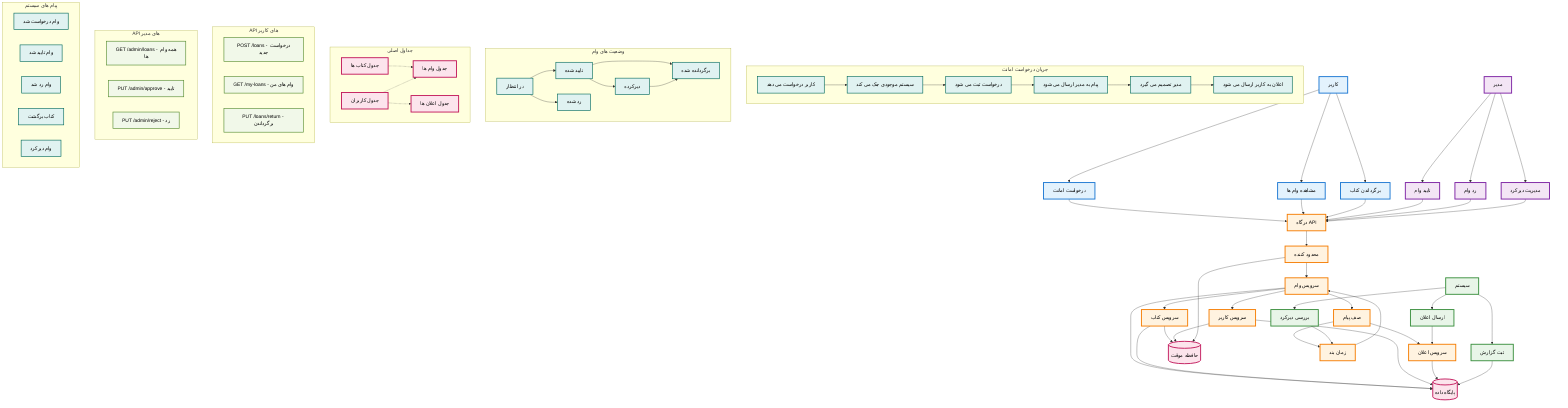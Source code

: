graph TB
    %% بازیگران
    User[کاربر]
    Admin[مدیر]
    System[سیستم]

    %% عملیات کاربر
    RequestLoan[درخواست امانت]
    ViewLoans[مشاهده وام ها]
    ReturnBook[برگرداندن کتاب]

    %% عملیات مدیر
    ApproveLoan[تایید وام]
    RejectLoan[رد وام]
    ManageOverdue[مدیریت دیرکرد]

    %% عملیات سیستم
    CheckOverdue[بررسی دیرکرد]
    SendNotif[ارسال اعلان]
    LogActivity[ثبت گزارش]

    %% سرویس ها
    LoanService[سرویس وام]
    BookService[سرویس کتاب]
    UserService[سرویس کاربر]
    NotificationService[سرویس اعلان]

    %% زیرساخت
    API[درگاه API]
    MessageQueue[صف پیام]
    RateLimit[محدود کننده]
    Database[(پایگاه داده)]
    Cache[(حافظه موقت)]
    Scheduler[زمان بند]

    %% ارتباط بازیگران با عملیات
    User --> RequestLoan
    User --> ViewLoans
    User --> ReturnBook

    Admin --> ApproveLoan
    Admin --> RejectLoan
    Admin --> ManageOverdue

    System --> CheckOverdue
    System --> SendNotif
    System --> LogActivity

    %% ارتباط عملیات با API
    RequestLoan --> API
    ViewLoans --> API
    ReturnBook --> API
    ApproveLoan --> API
    RejectLoan --> API
    ManageOverdue --> API

    %% API به سرویس ها
    API --> RateLimit
    RateLimit --> LoanService
    
    %% ارتباط سرویس ها
    LoanService --> BookService
    LoanService --> UserService
    LoanService --> MessageQueue

    %% سرویس ها به پایگاه داده
    LoanService --> Database
    BookService --> Database
    UserService --> Database
    NotificationService --> Database

    %% کش
    BookService --> Cache
    UserService --> Cache
    RateLimit --> Cache

    %% صف پیام
    MessageQueue --> NotificationService
    MessageQueue --> Scheduler

    %% عملیات سیستم
    CheckOverdue --> Scheduler
    SendNotif --> NotificationService
    LogActivity --> Database

    %% زمان بند
    Scheduler --> LoanService

    %% جریان درخواست امانت
    subgraph "جریان درخواست امانت"
        Step1[کاربر درخواست می دهد]
        Step2[سیستم موجودی چک می کند]
        Step3[درخواست ثبت می شود]
        Step4[پیام به مدیر ارسال می شود]
        Step5[مدیر تصمیم می گیرد]
        Step6[اعلان به کاربر ارسال می شود]
        
        Step1 --> Step2
        Step2 --> Step3
        Step3 --> Step4
        Step4 --> Step5
        Step5 --> Step6
    end

    %% وضعیت های وام
    subgraph "وضعیت های وام"
        Pending[در انتظار]
        Approved[تایید شده]
        Rejected[رد شده]
        Returned[برگردانده شده]
        Overdue[دیرکرده]
        
        Pending --> Approved
        Pending --> Rejected
        Approved --> Returned
        Approved --> Overdue
        Overdue --> Returned
    end

    %% جداول پایگاه داده
    subgraph "جداول اصلی"
        UsersTable[جدول کاربران]
        BooksTable[جدول کتاب ها]
        LoansTable[جدول وام ها]
        NotifTable[جدول اعلان ها]
        
        UsersTable -.-> LoansTable
        BooksTable -.-> LoansTable
        UsersTable -.-> NotifTable
    end

    %% API های اصلی
    subgraph "API های کاربر"
        PostLoan[POST /loans - درخواست جدید]
        GetMyLoans[GET /my-loans - وام های من]
        PutReturn[PUT /loans/return - برگرداندن]
    end

    subgraph "API های مدیر"
        GetAllLoans[GET /admin/loans - همه وام ها]
        PutApprove[PUT /admin/approve - تایید]
        PutReject[PUT /admin/reject - رد]
    end

    %% پیام های async
    subgraph "پیام های سیستم"
        LoanRequested[وام درخواست شد]
        LoanApproved[وام تایید شد]
        LoanRejected[وام رد شد]
        BookReturned[کتاب برگشت]
        LoanOverdue[وام دیرکرد]
    end

    %% رنگ بندی زیبا
    classDef userStyle fill:#e3f2fd,stroke:#1976d2,stroke-width:3px,color:#000
    classDef adminStyle fill:#f3e5f5,stroke:#7b1fa2,stroke-width:3px,color:#000
    classDef systemStyle fill:#e8f5e8,stroke:#388e3c,stroke-width:3px,color:#000
    classDef serviceStyle fill:#fff3e0,stroke:#f57c00,stroke-width:3px,color:#000
    classDef dataStyle fill:#fce4ec,stroke:#c2185b,stroke-width:3px,color:#000
    classDef flowStyle fill:#e0f2f1,stroke:#00695c,stroke-width:2px,color:#000
    classDef apiStyle fill:#f1f8e9,stroke:#558b2f,stroke-width:2px,color:#000

    %% اعمال رنگ ها
    class User,RequestLoan,ViewLoans,ReturnBook userStyle
    class Admin,ApproveLoan,RejectLoan,ManageOverdue adminStyle
    class System,CheckOverdue,SendNotif,LogActivity systemStyle
    class LoanService,BookService,UserService,NotificationService,API,MessageQueue,RateLimit,Scheduler serviceStyle
    class Database,Cache,UsersTable,BooksTable,LoansTable,NotifTable dataStyle
    class Step1,Step2,Step3,Step4,Step5,Step6,Pending,Approved,Rejected,Returned,Overdue,LoanRequested,LoanApproved,LoanRejected,BookReturned,LoanOverdue flowStyle
    class PostLoan,GetMyLoans,PutReturn,GetAllLoans,PutApprove,PutReject apiStyle